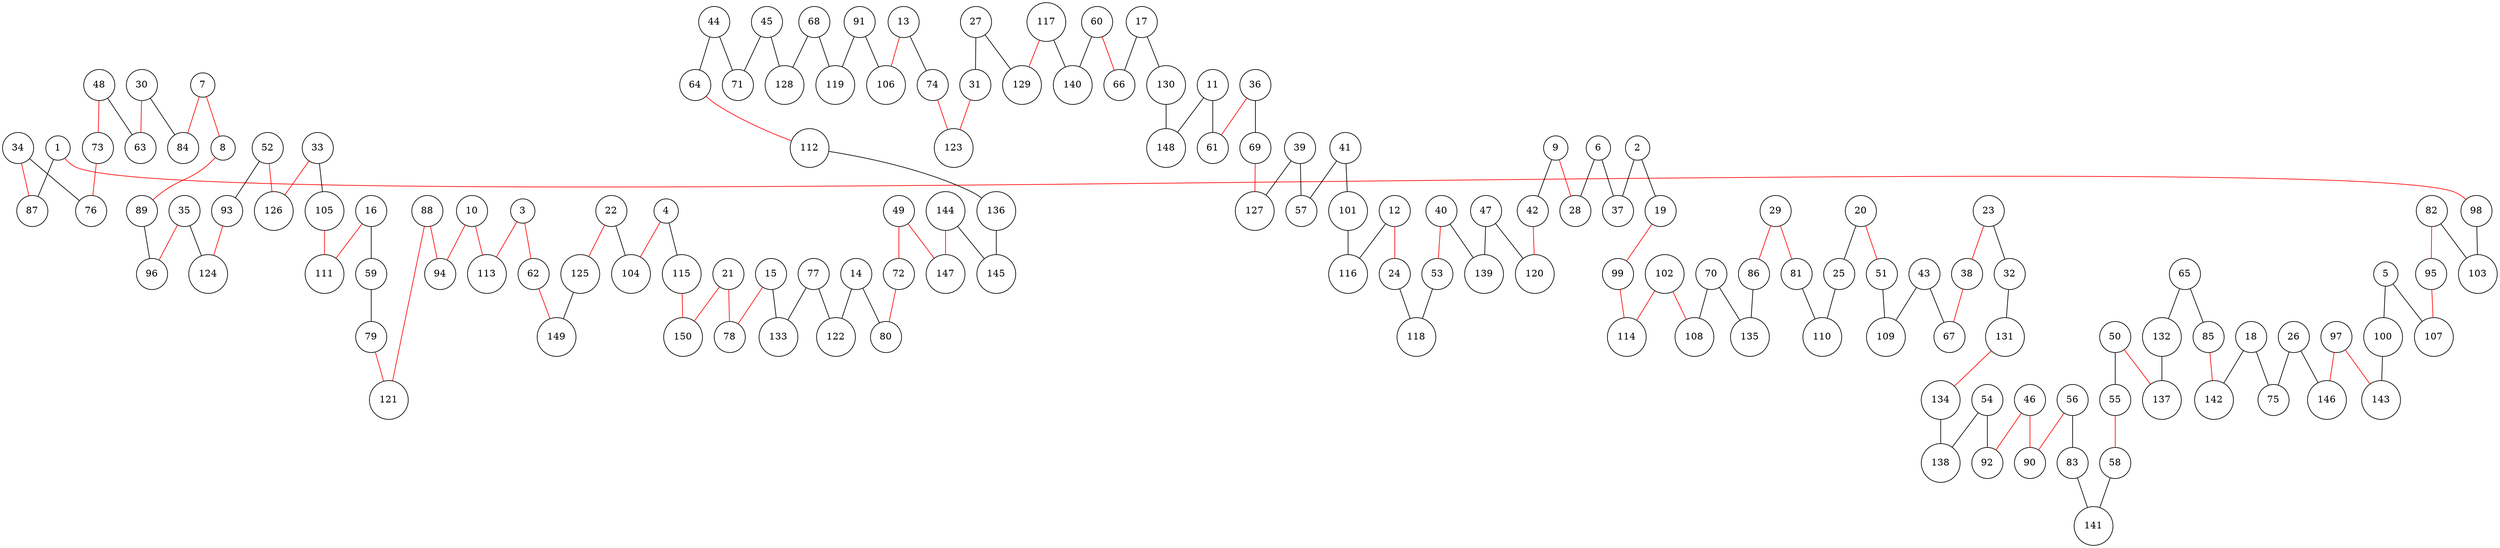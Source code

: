 graph ch150 {
	node [shape=circle fillcolor=white]
	1 [ pos = "1.070403,15.473337!"]
	2 [ pos = "17.502303,14.132669!"]
	3 [ pos = "1.090184,10.096625!"]
	4 [ pos = "1.527918,3.759195!"]
	5 [ pos = "4.090149,18.061076!"]
	6 [ pos = "19.725748,13.395577!"]
	7 [ pos = "3.223497,15.136220!"]
	8 [ pos = "4.045175,14.432919!"]
	9 [ pos = "18.899667,12.749494!"]
	10 [ pos = "2.824434,10.995623!"]
	11 [ pos = "19.938547,5.157585!"]
	12 [ pos = "15.338401,8.211936!"]
	13 [ pos = "5.500969,0.584369!"]
	14 [ pos = "8.084956,6.570059!"]
	15 [ pos = "6.885267,8.048578!"]
	16 [ pos = "7.059753,9.219271!"]
	17 [ pos = "18.576023,1.782125!"]
	18 [ pos = "10.091405,19.063659!"]
	19 [ pos = "18.108887,15.294098!"]
	20 [ pos = "13.960988,12.507889!"]
	21 [ pos = "4.042783,6.530959!"]
	22 [ pos = "0.496421,6.868557!"]
	23 [ pos = "11.366327,6.614630!"]
	24 [ pos = "16.175982,8.073501!"]
	25 [ pos = "13.606060,13.395685!"]
	26 [ pos = "9.218159,15.733723!"]
	27 [ pos = "11.366327,2.137379!"]
	28 [ pos = "19.237331,12.376251!"]
	29 [ pos = "16.331330,15.160349!"]
	30 [ pos = "2.992065,13.804046!"]
	31 [ pos = "10.198446,1.934069!"]
	32 [ pos = "11.447763,7.252775!"]
	33 [ pos = "8.071149,12.203434!"]
	34 [ pos = "1.680444,14.500185!"]
	35 [ pos = "5.425030,13.162452!"]
	36 [ pos = "18.867103,6.479378!"]
	37 [ pos = "18.270090,13.358259!"]
	38 [ pos = "11.865719,6.670250!"]
	39 [ pos = "15.646513,4.621880!"]
	40 [ pos = "17.630354,9.701864!"]
	41 [ pos = "14.148181,4.234848!"]
	42 [ pos = "18.011843,12.392609!"]
	43 [ pos = "13.468938,8.983704!"]
	44 [ pos = "3.952441,3.921676!"]
	45 [ pos = "2.618437,3.145515!"]
	46 [ pos = "11.170158,12.121648!"]
	47 [ pos = "16.158153,12.269814!"]
	48 [ pos = "1.558884,12.538326!"]
	49 [ pos = "9.559195,4.397102!"]
	50 [ pos = "15.182289,17.508351!"]
	51 [ pos = "13.601401,11.029699!"]
	52 [ pos = "6.542394,11.734786!"]
	53 [ pos = "16.536081,9.186936!"]
	54 [ pos = "10.261551,11.563840!"]
	55 [ pos = "13.908183,16.955286!"]
	56 [ pos = "9.811320,14.561400!"]
	57 [ pos = "15.163236,3.936547!"]
	58 [ pos = "14.261036,16.474033!"]
	59 [ pos = "6.413330,8.933551!"]
	60 [ pos = "17.035141,2.339060!"]
	61 [ pos = "18.914176,6.205405!"]
	62 [ pos = "1.249088,8.733548!"]
	63 [ pos = "2.271939,12.750256!"]
	64 [ pos = "6.015869,3.737186!"]
	65 [ pos = "12.358570,17.995009!"]
	66 [ pos = "17.818877,1.978143!"]
	67 [ pos = "12.480229,8.089219!"]
	68 [ pos = "1.698731,1.147273!"]
	69 [ pos = "18.038287,6.585578!"]
	70 [ pos = "16.563128,17.183806!"]
	71 [ pos = "3.369725,3.230125!"]
	72 [ pos = "8.513946,4.754946!"]
	73 [ pos = "0.650838,13.023861!"]
	74 [ pos = "7.425179,0.303629!"]
	75 [ pos = "9.788122,17.136692!"]
	76 [ pos = "0.286649,13.978693!"]
	77 [ pos = "9.014315,7.811661!"]
	78 [ pos = "6.310011,7.721729!"]
	79 [ pos = "5.492731,8.982619!"]
	80 [ pos = "7.762392,6.441175!"]
	81 [ pos = "15.173795,14.411434!"]
	82 [ pos = "1.216036,18.765668!"]
	83 [ pos = "11.325409,15.423468!"]
	84 [ pos = "3.392617,14.544262!"]
	85 [ pos = "11.312941,20.000000!"]
	86 [ pos = "15.982435,16.035927!"]
	87 [ pos = "0.647488,15.045568!"]
	88 [ pos = "3.877925,9.315896!"]
	89 [ pos = "4.044120,13.873387!"]
	90 [ pos = "11.343897,13.173151!"]
	91 [ pos = "2.508785,0.560857!"]
	92 [ pos = "10.018748,12.026605!"]
	93 [ pos = "6.195552,13.336857!"]
	94 [ pos = "3.743152,10.039465!"]
	95 [ pos = "2.076600,18.463202!"]
	96 [ pos = "4.134168,13.077851!"]
	97 [ pos = "6.071797,17.008998!"]
	98 [ pos = "1.427191,15.479799!"]
	99 [ pos = "18.775098,15.956568!"]
	100 [ pos = "5.048883,18.541505!"]
	101 [ pos = "14.306094,5.682120!"]
	102 [ pos = "18.135347,17.520978!"]
	103 [ pos = "1.708378,15.771338!"]
	104 [ pos = "0.434990,4.089678!"]
	105 [ pos = "8.091214,10.762651!"]
	106 [ pos = "4.189593,1.127121!"]
	107 [ pos = "2.912454,18.157671!"]
	108 [ pos = "16.816733,16.599385!"]
	109 [ pos = "13.073289,10.007079!"]
	110 [ pos = "15.366332,13.511332!"]
	111 [ pos = "7.701285,10.506265!"]
	112 [ pos = "6.858946,2.934217!"]
	113 [ pos = "2.529321,10.980131!"]
	114 [ pos = "18.838540,16.695529!"]
	115 [ pos = "2.794301,4.501713!"]
	116 [ pos = "14.484400,6.661607!"]
	117 [ pos = "14.302496,1.855901!"]
	118 [ pos = "16.994222,7.887330!"]
	119 [ pos = "1.893560,0.689934!"]
	120 [ pos = "17.108910,11.852279!"]
	121 [ pos = "4.926364,9.846400!"]
	122 [ pos = "8.562264,7.199885!"]
	123 [ pos = "8.686824,0.601901!"]
	124 [ pos = "5.657935,14.649360!"]
	125 [ pos = "1.601628,6.949344!"]
	126 [ pos = "7.306444,12.833197!"]
	127 [ pos = "17.395079,6.362549!"]
	128 [ pos = "2.009106,2.227835!"]
	129 [ pos = "11.385518,3.418191!"]
	130 [ pos = "18.169060,3.811735!"]
	131 [ pos = "10.817101,7.784879!"]
	132 [ pos = "13.860669,19.357731!"]
	133 [ pos = "7.973012,8.575118!"]
	134 [ pos = "10.911600,10.302055!"]
	135 [ pos = "15.942161,17.020343!"]
	136 [ pos = "7.120674,2.191720!"]
	137 [ pos = "16.093627,19.156603!"]
	138 [ pos = "11.394682,11.225968!"]
	139 [ pos = "16.893844,10.599616!"]
	140 [ pos = "15.959136,0.012005!"]
	141 [ pos = "13.191899,15.167891!"]
	142 [ pos = "10.141679,19.595931!"]
	143 [ pos = "5.536833,19.148170!"]
	144 [ pos = "10.072770,4.012003!"]
	145 [ pos = "8.818241,3.293759!"]
	146 [ pos = "8.565319,15.169705!"]
	147 [ pos = "9.557024,4.350001!"]
	148 [ pos = "19.754931,3.847665!"]
	149 [ pos = "1.374617,7.747062!"]
	150 [ pos = "2.620210,4.756116!"]

	1 -- 87 [color = black]
	1 -- 98 [color = red]
	2 -- 19 [color = black]
	2 -- 37 [color = black]
	3 -- 62 [color = red]
	3 -- 113 [color = red]
	4 -- 104 [color = red]
	4 -- 115 [color = black]
	5 -- 100 [color = black]
	5 -- 107 [color = black]
	6 -- 28 [color = black]
	6 -- 37 [color = black]
	7 -- 8 [color = red]
	7 -- 84 [color = red]
	8 -- 89 [color = red]
	9 -- 28 [color = red]
	9 -- 42 [color = black]
	10 -- 94 [color = red]
	10 -- 113 [color = red]
	11 -- 61 [color = black]
	11 -- 148 [color = black]
	12 -- 24 [color = red]
	12 -- 116 [color = black]
	13 -- 74 [color = black]
	13 -- 106 [color = red]
	14 -- 80 [color = black]
	14 -- 122 [color = black]
	15 -- 78 [color = red]
	15 -- 133 [color = black]
	16 -- 59 [color = black]
	16 -- 111 [color = red]
	17 -- 66 [color = black]
	17 -- 130 [color = black]
	18 -- 75 [color = black]
	18 -- 142 [color = black]
	19 -- 99 [color = red]
	20 -- 25 [color = black]
	20 -- 51 [color = red]
	21 -- 78 [color = red]
	21 -- 150 [color = red]
	22 -- 104 [color = black]
	22 -- 125 [color = red]
	23 -- 32 [color = black]
	23 -- 38 [color = red]
	24 -- 118 [color = black]
	25 -- 110 [color = black]
	26 -- 75 [color = black]
	26 -- 146 [color = black]
	27 -- 31 [color = black]
	27 -- 129 [color = black]
	29 -- 81 [color = red]
	29 -- 86 [color = red]
	30 -- 63 [color = red]
	30 -- 84 [color = black]
	31 -- 123 [color = red]
	32 -- 131 [color = black]
	33 -- 105 [color = black]
	33 -- 126 [color = red]
	34 -- 76 [color = black]
	34 -- 87 [color = red]
	35 -- 96 [color = red]
	35 -- 124 [color = black]
	36 -- 61 [color = red]
	36 -- 69 [color = black]
	38 -- 67 [color = red]
	39 -- 57 [color = black]
	39 -- 127 [color = black]
	40 -- 53 [color = red]
	40 -- 139 [color = black]
	41 -- 57 [color = black]
	41 -- 101 [color = black]
	42 -- 120 [color = red]
	43 -- 67 [color = black]
	43 -- 109 [color = black]
	44 -- 64 [color = black]
	44 -- 71 [color = black]
	45 -- 71 [color = black]
	45 -- 128 [color = black]
	46 -- 90 [color = red]
	46 -- 92 [color = red]
	47 -- 120 [color = black]
	47 -- 139 [color = black]
	48 -- 63 [color = black]
	48 -- 73 [color = red]
	49 -- 72 [color = red]
	49 -- 147 [color = red]
	50 -- 55 [color = black]
	50 -- 137 [color = red]
	51 -- 109 [color = black]
	52 -- 93 [color = black]
	52 -- 126 [color = red]
	53 -- 118 [color = black]
	54 -- 92 [color = black]
	54 -- 138 [color = black]
	55 -- 58 [color = red]
	56 -- 83 [color = black]
	56 -- 90 [color = red]
	58 -- 141 [color = black]
	59 -- 79 [color = black]
	60 -- 66 [color = red]
	60 -- 140 [color = black]
	62 -- 149 [color = red]
	64 -- 112 [color = red]
	65 -- 85 [color = black]
	65 -- 132 [color = black]
	68 -- 119 [color = black]
	68 -- 128 [color = black]
	69 -- 127 [color = red]
	70 -- 108 [color = black]
	70 -- 135 [color = black]
	72 -- 80 [color = red]
	73 -- 76 [color = red]
	74 -- 123 [color = red]
	77 -- 122 [color = black]
	77 -- 133 [color = black]
	79 -- 121 [color = red]
	81 -- 110 [color = black]
	82 -- 95 [color = red]
	82 -- 103 [color = black]
	83 -- 141 [color = black]
	85 -- 142 [color = red]
	86 -- 135 [color = black]
	88 -- 94 [color = red]
	88 -- 121 [color = red]
	89 -- 96 [color = black]
	91 -- 106 [color = black]
	91 -- 119 [color = black]
	93 -- 124 [color = red]
	95 -- 107 [color = red]
	97 -- 143 [color = red]
	97 -- 146 [color = red]
	98 -- 103 [color = black]
	99 -- 114 [color = red]
	100 -- 143 [color = black]
	101 -- 116 [color = black]
	102 -- 108 [color = red]
	102 -- 114 [color = red]
	105 -- 111 [color = red]
	112 -- 136 [color = black]
	115 -- 150 [color = red]
	117 -- 129 [color = red]
	117 -- 140 [color = black]
	125 -- 149 [color = black]
	130 -- 148 [color = black]
	131 -- 134 [color = red]
	132 -- 137 [color = black]
	134 -- 138 [color = black]
	136 -- 145 [color = black]
	144 -- 145 [color = black]
	144 -- 147 [color = red]
}